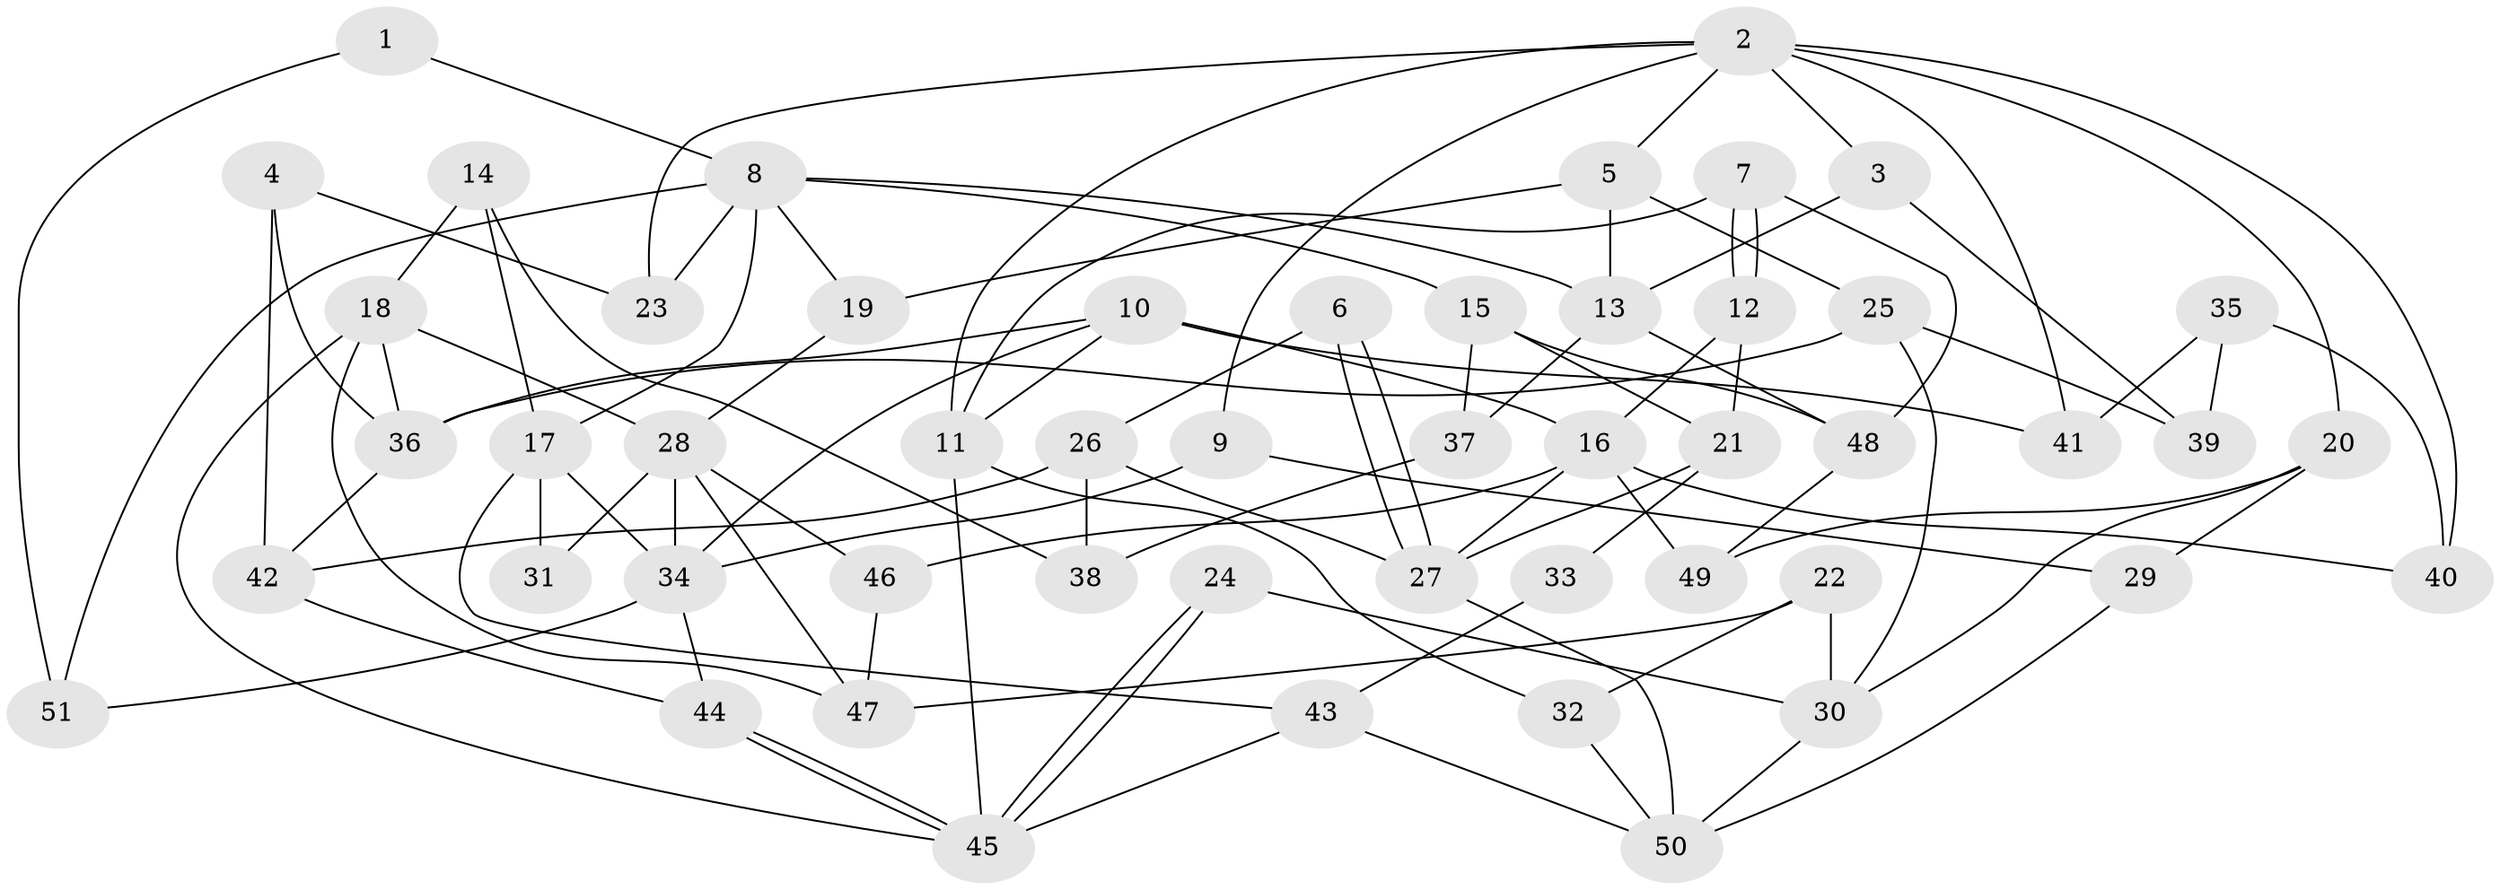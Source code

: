 // coarse degree distribution, {2: 0.0967741935483871, 8: 0.06451612903225806, 4: 0.1935483870967742, 6: 0.12903225806451613, 3: 0.1935483870967742, 7: 0.16129032258064516, 5: 0.12903225806451613, 9: 0.03225806451612903}
// Generated by graph-tools (version 1.1) at 2025/41/03/06/25 10:41:53]
// undirected, 51 vertices, 102 edges
graph export_dot {
graph [start="1"]
  node [color=gray90,style=filled];
  1;
  2;
  3;
  4;
  5;
  6;
  7;
  8;
  9;
  10;
  11;
  12;
  13;
  14;
  15;
  16;
  17;
  18;
  19;
  20;
  21;
  22;
  23;
  24;
  25;
  26;
  27;
  28;
  29;
  30;
  31;
  32;
  33;
  34;
  35;
  36;
  37;
  38;
  39;
  40;
  41;
  42;
  43;
  44;
  45;
  46;
  47;
  48;
  49;
  50;
  51;
  1 -- 51;
  1 -- 8;
  2 -- 23;
  2 -- 11;
  2 -- 3;
  2 -- 5;
  2 -- 9;
  2 -- 20;
  2 -- 40;
  2 -- 41;
  3 -- 13;
  3 -- 39;
  4 -- 42;
  4 -- 36;
  4 -- 23;
  5 -- 19;
  5 -- 13;
  5 -- 25;
  6 -- 26;
  6 -- 27;
  6 -- 27;
  7 -- 48;
  7 -- 12;
  7 -- 12;
  7 -- 11;
  8 -- 17;
  8 -- 15;
  8 -- 13;
  8 -- 19;
  8 -- 23;
  8 -- 51;
  9 -- 34;
  9 -- 29;
  10 -- 11;
  10 -- 16;
  10 -- 34;
  10 -- 36;
  10 -- 41;
  11 -- 45;
  11 -- 32;
  12 -- 21;
  12 -- 16;
  13 -- 37;
  13 -- 48;
  14 -- 18;
  14 -- 17;
  14 -- 38;
  15 -- 48;
  15 -- 37;
  15 -- 21;
  16 -- 40;
  16 -- 27;
  16 -- 46;
  16 -- 49;
  17 -- 34;
  17 -- 43;
  17 -- 31;
  18 -- 45;
  18 -- 47;
  18 -- 28;
  18 -- 36;
  19 -- 28;
  20 -- 30;
  20 -- 29;
  20 -- 49;
  21 -- 27;
  21 -- 33;
  22 -- 30;
  22 -- 32;
  22 -- 47;
  24 -- 45;
  24 -- 45;
  24 -- 30;
  25 -- 36;
  25 -- 30;
  25 -- 39;
  26 -- 42;
  26 -- 27;
  26 -- 38;
  27 -- 50;
  28 -- 47;
  28 -- 31;
  28 -- 34;
  28 -- 46;
  29 -- 50;
  30 -- 50;
  32 -- 50;
  33 -- 43;
  34 -- 44;
  34 -- 51;
  35 -- 39;
  35 -- 41;
  35 -- 40;
  36 -- 42;
  37 -- 38;
  42 -- 44;
  43 -- 45;
  43 -- 50;
  44 -- 45;
  44 -- 45;
  46 -- 47;
  48 -- 49;
}
